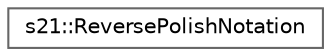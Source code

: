 digraph "Graphical Class Hierarchy"
{
 // LATEX_PDF_SIZE
  bgcolor="transparent";
  edge [fontname=Helvetica,fontsize=10,labelfontname=Helvetica,labelfontsize=10];
  node [fontname=Helvetica,fontsize=10,shape=box,height=0.2,width=0.4];
  rankdir="LR";
  Node0 [id="Node000000",label="s21::ReversePolishNotation",height=0.2,width=0.4,color="grey40", fillcolor="white", style="filled",URL="$de/d69/classs21_1_1ReversePolishNotation.html",tooltip=" "];
}
